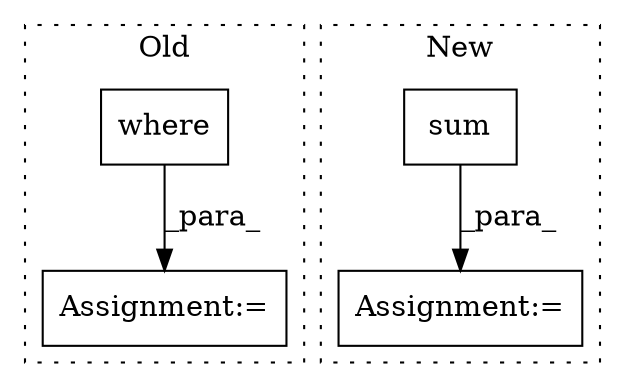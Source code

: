 digraph G {
subgraph cluster0 {
1 [label="where" a="32" s="1652,1699" l="6,1" shape="box"];
3 [label="Assignment:=" a="7" s="1765" l="1" shape="box"];
label = "Old";
style="dotted";
}
subgraph cluster1 {
2 [label="sum" a="32" s="1702,1731" l="4,1" shape="box"];
4 [label="Assignment:=" a="7" s="1695" l="1" shape="box"];
label = "New";
style="dotted";
}
1 -> 3 [label="_para_"];
2 -> 4 [label="_para_"];
}